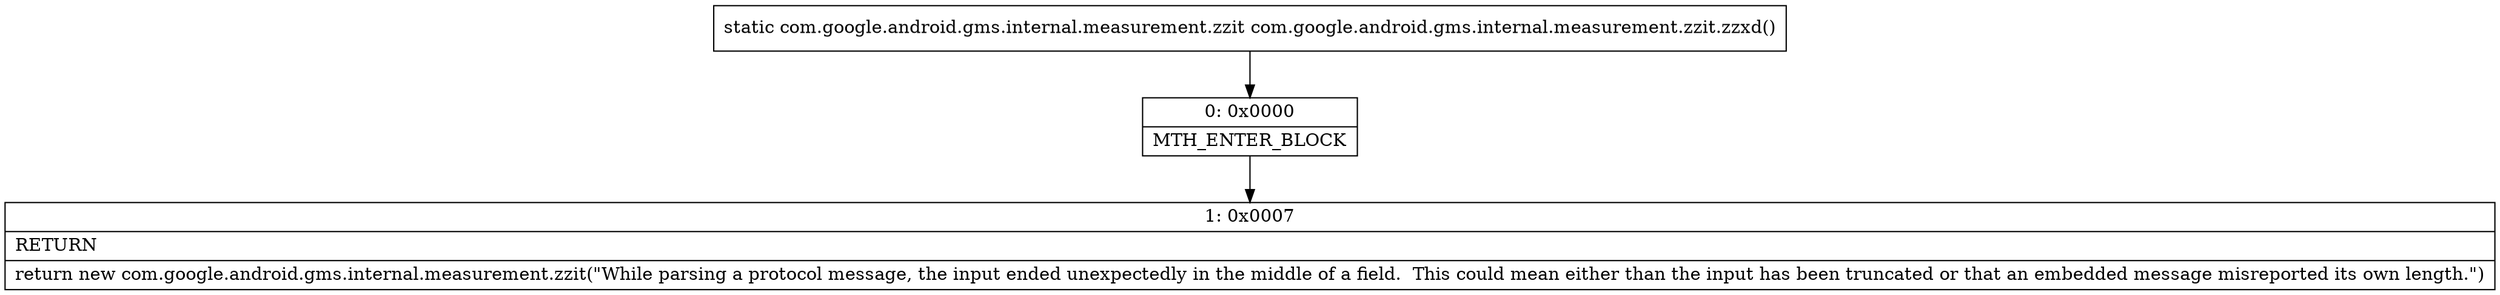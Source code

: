 digraph "CFG forcom.google.android.gms.internal.measurement.zzit.zzxd()Lcom\/google\/android\/gms\/internal\/measurement\/zzit;" {
Node_0 [shape=record,label="{0\:\ 0x0000|MTH_ENTER_BLOCK\l}"];
Node_1 [shape=record,label="{1\:\ 0x0007|RETURN\l|return new com.google.android.gms.internal.measurement.zzit(\"While parsing a protocol message, the input ended unexpectedly in the middle of a field.  This could mean either than the input has been truncated or that an embedded message misreported its own length.\")\l}"];
MethodNode[shape=record,label="{static com.google.android.gms.internal.measurement.zzit com.google.android.gms.internal.measurement.zzit.zzxd() }"];
MethodNode -> Node_0;
Node_0 -> Node_1;
}

